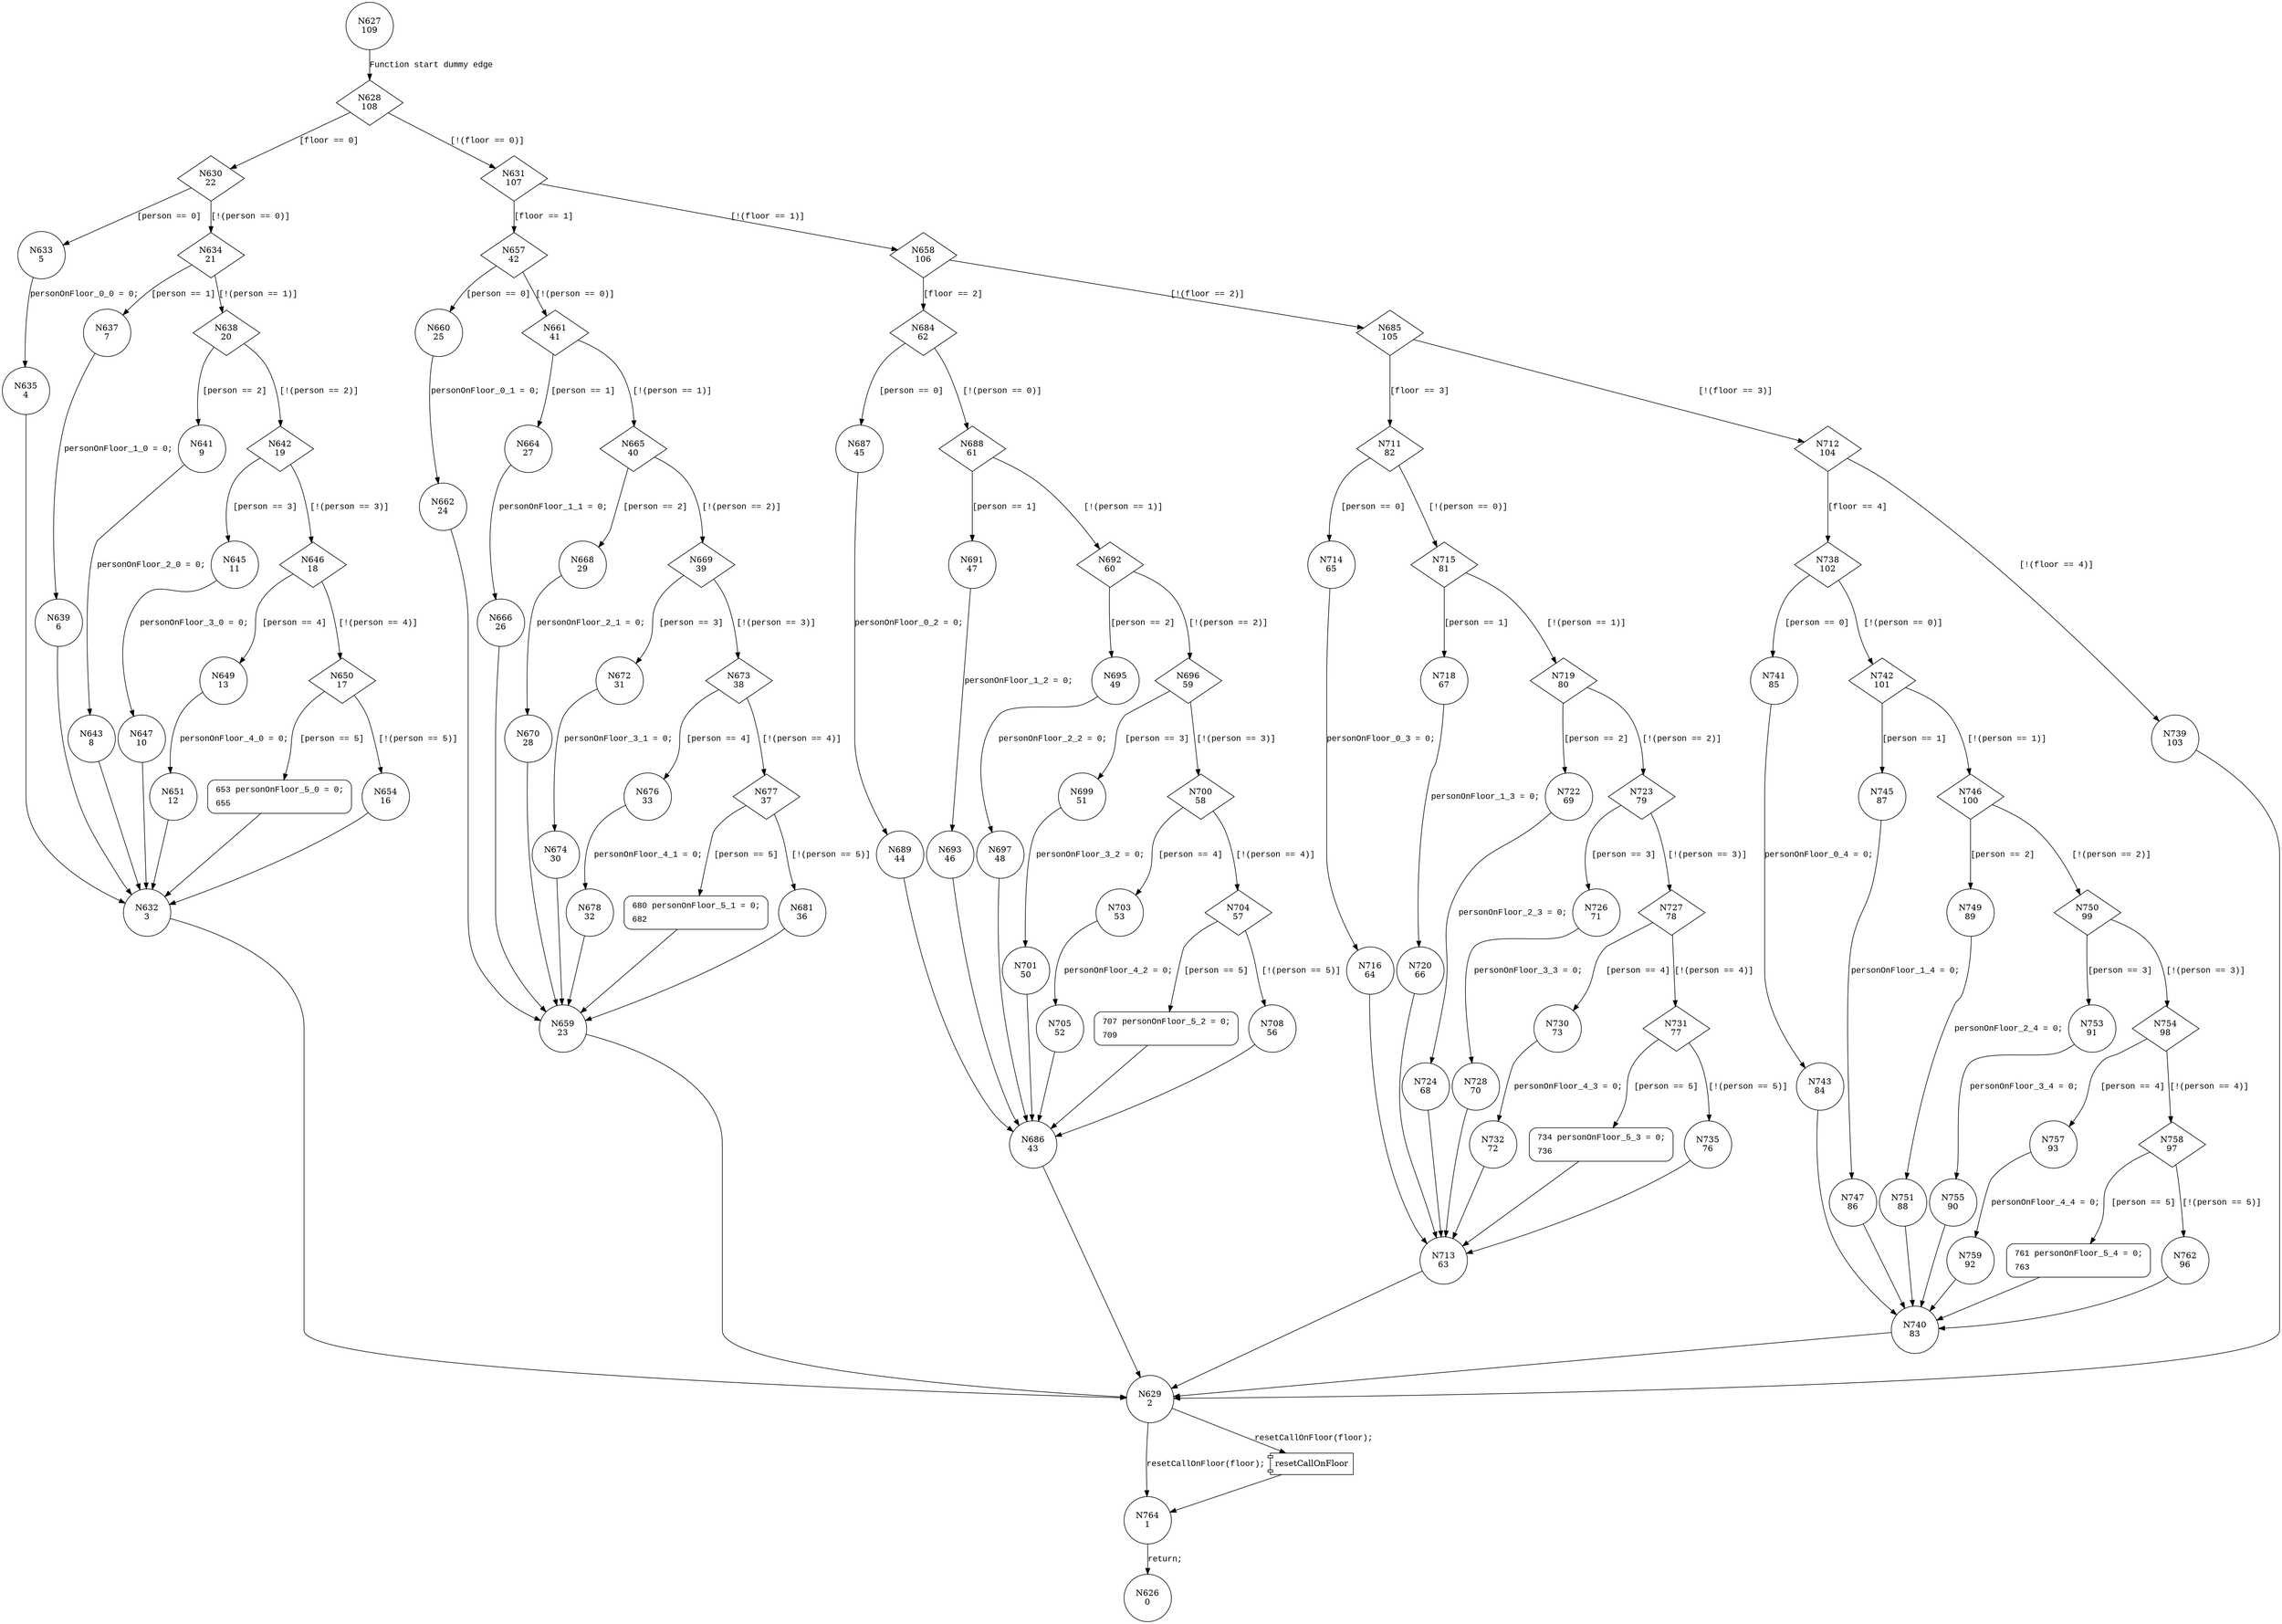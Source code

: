 digraph removePersonFromFloor {
627 [shape="circle" label="N627\n109"]
628 [shape="diamond" label="N628\n108"]
630 [shape="diamond" label="N630\n22"]
631 [shape="diamond" label="N631\n107"]
657 [shape="diamond" label="N657\n42"]
658 [shape="diamond" label="N658\n106"]
684 [shape="diamond" label="N684\n62"]
685 [shape="diamond" label="N685\n105"]
711 [shape="diamond" label="N711\n82"]
712 [shape="diamond" label="N712\n104"]
738 [shape="diamond" label="N738\n102"]
739 [shape="circle" label="N739\n103"]
629 [shape="circle" label="N629\n2"]
764 [shape="circle" label="N764\n1"]
626 [shape="circle" label="N626\n0"]
741 [shape="circle" label="N741\n85"]
742 [shape="diamond" label="N742\n101"]
745 [shape="circle" label="N745\n87"]
746 [shape="diamond" label="N746\n100"]
749 [shape="circle" label="N749\n89"]
750 [shape="diamond" label="N750\n99"]
753 [shape="circle" label="N753\n91"]
754 [shape="diamond" label="N754\n98"]
757 [shape="circle" label="N757\n93"]
758 [shape="diamond" label="N758\n97"]
761 [shape="circle" label="N761\n95"]
762 [shape="circle" label="N762\n96"]
740 [shape="circle" label="N740\n83"]
759 [shape="circle" label="N759\n92"]
755 [shape="circle" label="N755\n90"]
751 [shape="circle" label="N751\n88"]
747 [shape="circle" label="N747\n86"]
743 [shape="circle" label="N743\n84"]
714 [shape="circle" label="N714\n65"]
715 [shape="diamond" label="N715\n81"]
718 [shape="circle" label="N718\n67"]
719 [shape="diamond" label="N719\n80"]
722 [shape="circle" label="N722\n69"]
723 [shape="diamond" label="N723\n79"]
726 [shape="circle" label="N726\n71"]
727 [shape="diamond" label="N727\n78"]
730 [shape="circle" label="N730\n73"]
731 [shape="diamond" label="N731\n77"]
734 [shape="circle" label="N734\n75"]
735 [shape="circle" label="N735\n76"]
713 [shape="circle" label="N713\n63"]
732 [shape="circle" label="N732\n72"]
728 [shape="circle" label="N728\n70"]
724 [shape="circle" label="N724\n68"]
720 [shape="circle" label="N720\n66"]
716 [shape="circle" label="N716\n64"]
687 [shape="circle" label="N687\n45"]
688 [shape="diamond" label="N688\n61"]
691 [shape="circle" label="N691\n47"]
692 [shape="diamond" label="N692\n60"]
695 [shape="circle" label="N695\n49"]
696 [shape="diamond" label="N696\n59"]
699 [shape="circle" label="N699\n51"]
700 [shape="diamond" label="N700\n58"]
703 [shape="circle" label="N703\n53"]
704 [shape="diamond" label="N704\n57"]
707 [shape="circle" label="N707\n55"]
708 [shape="circle" label="N708\n56"]
686 [shape="circle" label="N686\n43"]
705 [shape="circle" label="N705\n52"]
701 [shape="circle" label="N701\n50"]
697 [shape="circle" label="N697\n48"]
693 [shape="circle" label="N693\n46"]
689 [shape="circle" label="N689\n44"]
660 [shape="circle" label="N660\n25"]
661 [shape="diamond" label="N661\n41"]
664 [shape="circle" label="N664\n27"]
665 [shape="diamond" label="N665\n40"]
668 [shape="circle" label="N668\n29"]
669 [shape="diamond" label="N669\n39"]
672 [shape="circle" label="N672\n31"]
673 [shape="diamond" label="N673\n38"]
676 [shape="circle" label="N676\n33"]
677 [shape="diamond" label="N677\n37"]
680 [shape="circle" label="N680\n35"]
681 [shape="circle" label="N681\n36"]
659 [shape="circle" label="N659\n23"]
678 [shape="circle" label="N678\n32"]
674 [shape="circle" label="N674\n30"]
670 [shape="circle" label="N670\n28"]
666 [shape="circle" label="N666\n26"]
662 [shape="circle" label="N662\n24"]
633 [shape="circle" label="N633\n5"]
634 [shape="diamond" label="N634\n21"]
637 [shape="circle" label="N637\n7"]
638 [shape="diamond" label="N638\n20"]
641 [shape="circle" label="N641\n9"]
642 [shape="diamond" label="N642\n19"]
645 [shape="circle" label="N645\n11"]
646 [shape="diamond" label="N646\n18"]
649 [shape="circle" label="N649\n13"]
650 [shape="diamond" label="N650\n17"]
653 [shape="circle" label="N653\n15"]
654 [shape="circle" label="N654\n16"]
632 [shape="circle" label="N632\n3"]
651 [shape="circle" label="N651\n12"]
647 [shape="circle" label="N647\n10"]
643 [shape="circle" label="N643\n8"]
639 [shape="circle" label="N639\n6"]
635 [shape="circle" label="N635\n4"]
761 [style="filled,bold" penwidth="1" fillcolor="white" fontname="Courier New" shape="Mrecord" label=<<table border="0" cellborder="0" cellpadding="3" bgcolor="white"><tr><td align="right">761</td><td align="left">personOnFloor_5_4 = 0;</td></tr><tr><td align="right">763</td><td align="left"></td></tr></table>>]
761 -> 740[label=""]
734 [style="filled,bold" penwidth="1" fillcolor="white" fontname="Courier New" shape="Mrecord" label=<<table border="0" cellborder="0" cellpadding="3" bgcolor="white"><tr><td align="right">734</td><td align="left">personOnFloor_5_3 = 0;</td></tr><tr><td align="right">736</td><td align="left"></td></tr></table>>]
734 -> 713[label=""]
707 [style="filled,bold" penwidth="1" fillcolor="white" fontname="Courier New" shape="Mrecord" label=<<table border="0" cellborder="0" cellpadding="3" bgcolor="white"><tr><td align="right">707</td><td align="left">personOnFloor_5_2 = 0;</td></tr><tr><td align="right">709</td><td align="left"></td></tr></table>>]
707 -> 686[label=""]
680 [style="filled,bold" penwidth="1" fillcolor="white" fontname="Courier New" shape="Mrecord" label=<<table border="0" cellborder="0" cellpadding="3" bgcolor="white"><tr><td align="right">680</td><td align="left">personOnFloor_5_1 = 0;</td></tr><tr><td align="right">682</td><td align="left"></td></tr></table>>]
680 -> 659[label=""]
653 [style="filled,bold" penwidth="1" fillcolor="white" fontname="Courier New" shape="Mrecord" label=<<table border="0" cellborder="0" cellpadding="3" bgcolor="white"><tr><td align="right">653</td><td align="left">personOnFloor_5_0 = 0;</td></tr><tr><td align="right">655</td><td align="left"></td></tr></table>>]
653 -> 632[label=""]
627 -> 628 [label="Function start dummy edge" fontname="Courier New"]
628 -> 630 [label="[floor == 0]" fontname="Courier New"]
628 -> 631 [label="[!(floor == 0)]" fontname="Courier New"]
631 -> 657 [label="[floor == 1]" fontname="Courier New"]
631 -> 658 [label="[!(floor == 1)]" fontname="Courier New"]
658 -> 684 [label="[floor == 2]" fontname="Courier New"]
658 -> 685 [label="[!(floor == 2)]" fontname="Courier New"]
685 -> 711 [label="[floor == 3]" fontname="Courier New"]
685 -> 712 [label="[!(floor == 3)]" fontname="Courier New"]
712 -> 738 [label="[floor == 4]" fontname="Courier New"]
712 -> 739 [label="[!(floor == 4)]" fontname="Courier New"]
100146 [shape="component" label="resetCallOnFloor"]
629 -> 100146 [label="resetCallOnFloor(floor);" fontname="Courier New"]
100146 -> 764 [label="" fontname="Courier New"]
629 -> 764 [label="resetCallOnFloor(floor);" fontname="Courier New"]
764 -> 626 [label="return;" fontname="Courier New"]
738 -> 741 [label="[person == 0]" fontname="Courier New"]
738 -> 742 [label="[!(person == 0)]" fontname="Courier New"]
742 -> 745 [label="[person == 1]" fontname="Courier New"]
742 -> 746 [label="[!(person == 1)]" fontname="Courier New"]
746 -> 749 [label="[person == 2]" fontname="Courier New"]
746 -> 750 [label="[!(person == 2)]" fontname="Courier New"]
750 -> 753 [label="[person == 3]" fontname="Courier New"]
750 -> 754 [label="[!(person == 3)]" fontname="Courier New"]
754 -> 757 [label="[person == 4]" fontname="Courier New"]
754 -> 758 [label="[!(person == 4)]" fontname="Courier New"]
758 -> 761 [label="[person == 5]" fontname="Courier New"]
758 -> 762 [label="[!(person == 5)]" fontname="Courier New"]
740 -> 629 [label="" fontname="Courier New"]
757 -> 759 [label="personOnFloor_4_4 = 0;" fontname="Courier New"]
753 -> 755 [label="personOnFloor_3_4 = 0;" fontname="Courier New"]
749 -> 751 [label="personOnFloor_2_4 = 0;" fontname="Courier New"]
745 -> 747 [label="personOnFloor_1_4 = 0;" fontname="Courier New"]
741 -> 743 [label="personOnFloor_0_4 = 0;" fontname="Courier New"]
711 -> 714 [label="[person == 0]" fontname="Courier New"]
711 -> 715 [label="[!(person == 0)]" fontname="Courier New"]
715 -> 718 [label="[person == 1]" fontname="Courier New"]
715 -> 719 [label="[!(person == 1)]" fontname="Courier New"]
719 -> 722 [label="[person == 2]" fontname="Courier New"]
719 -> 723 [label="[!(person == 2)]" fontname="Courier New"]
723 -> 726 [label="[person == 3]" fontname="Courier New"]
723 -> 727 [label="[!(person == 3)]" fontname="Courier New"]
727 -> 730 [label="[person == 4]" fontname="Courier New"]
727 -> 731 [label="[!(person == 4)]" fontname="Courier New"]
731 -> 734 [label="[person == 5]" fontname="Courier New"]
731 -> 735 [label="[!(person == 5)]" fontname="Courier New"]
713 -> 629 [label="" fontname="Courier New"]
730 -> 732 [label="personOnFloor_4_3 = 0;" fontname="Courier New"]
726 -> 728 [label="personOnFloor_3_3 = 0;" fontname="Courier New"]
722 -> 724 [label="personOnFloor_2_3 = 0;" fontname="Courier New"]
718 -> 720 [label="personOnFloor_1_3 = 0;" fontname="Courier New"]
714 -> 716 [label="personOnFloor_0_3 = 0;" fontname="Courier New"]
684 -> 687 [label="[person == 0]" fontname="Courier New"]
684 -> 688 [label="[!(person == 0)]" fontname="Courier New"]
688 -> 691 [label="[person == 1]" fontname="Courier New"]
688 -> 692 [label="[!(person == 1)]" fontname="Courier New"]
692 -> 695 [label="[person == 2]" fontname="Courier New"]
692 -> 696 [label="[!(person == 2)]" fontname="Courier New"]
696 -> 699 [label="[person == 3]" fontname="Courier New"]
696 -> 700 [label="[!(person == 3)]" fontname="Courier New"]
700 -> 703 [label="[person == 4]" fontname="Courier New"]
700 -> 704 [label="[!(person == 4)]" fontname="Courier New"]
704 -> 707 [label="[person == 5]" fontname="Courier New"]
704 -> 708 [label="[!(person == 5)]" fontname="Courier New"]
686 -> 629 [label="" fontname="Courier New"]
703 -> 705 [label="personOnFloor_4_2 = 0;" fontname="Courier New"]
699 -> 701 [label="personOnFloor_3_2 = 0;" fontname="Courier New"]
695 -> 697 [label="personOnFloor_2_2 = 0;" fontname="Courier New"]
691 -> 693 [label="personOnFloor_1_2 = 0;" fontname="Courier New"]
687 -> 689 [label="personOnFloor_0_2 = 0;" fontname="Courier New"]
657 -> 660 [label="[person == 0]" fontname="Courier New"]
657 -> 661 [label="[!(person == 0)]" fontname="Courier New"]
661 -> 664 [label="[person == 1]" fontname="Courier New"]
661 -> 665 [label="[!(person == 1)]" fontname="Courier New"]
665 -> 668 [label="[person == 2]" fontname="Courier New"]
665 -> 669 [label="[!(person == 2)]" fontname="Courier New"]
669 -> 672 [label="[person == 3]" fontname="Courier New"]
669 -> 673 [label="[!(person == 3)]" fontname="Courier New"]
673 -> 676 [label="[person == 4]" fontname="Courier New"]
673 -> 677 [label="[!(person == 4)]" fontname="Courier New"]
677 -> 680 [label="[person == 5]" fontname="Courier New"]
677 -> 681 [label="[!(person == 5)]" fontname="Courier New"]
659 -> 629 [label="" fontname="Courier New"]
676 -> 678 [label="personOnFloor_4_1 = 0;" fontname="Courier New"]
672 -> 674 [label="personOnFloor_3_1 = 0;" fontname="Courier New"]
668 -> 670 [label="personOnFloor_2_1 = 0;" fontname="Courier New"]
664 -> 666 [label="personOnFloor_1_1 = 0;" fontname="Courier New"]
660 -> 662 [label="personOnFloor_0_1 = 0;" fontname="Courier New"]
630 -> 633 [label="[person == 0]" fontname="Courier New"]
630 -> 634 [label="[!(person == 0)]" fontname="Courier New"]
634 -> 637 [label="[person == 1]" fontname="Courier New"]
634 -> 638 [label="[!(person == 1)]" fontname="Courier New"]
638 -> 641 [label="[person == 2]" fontname="Courier New"]
638 -> 642 [label="[!(person == 2)]" fontname="Courier New"]
642 -> 645 [label="[person == 3]" fontname="Courier New"]
642 -> 646 [label="[!(person == 3)]" fontname="Courier New"]
646 -> 649 [label="[person == 4]" fontname="Courier New"]
646 -> 650 [label="[!(person == 4)]" fontname="Courier New"]
650 -> 653 [label="[person == 5]" fontname="Courier New"]
650 -> 654 [label="[!(person == 5)]" fontname="Courier New"]
632 -> 629 [label="" fontname="Courier New"]
649 -> 651 [label="personOnFloor_4_0 = 0;" fontname="Courier New"]
645 -> 647 [label="personOnFloor_3_0 = 0;" fontname="Courier New"]
641 -> 643 [label="personOnFloor_2_0 = 0;" fontname="Courier New"]
637 -> 639 [label="personOnFloor_1_0 = 0;" fontname="Courier New"]
633 -> 635 [label="personOnFloor_0_0 = 0;" fontname="Courier New"]
739 -> 629 [label="" fontname="Courier New"]
762 -> 740 [label="" fontname="Courier New"]
759 -> 740 [label="" fontname="Courier New"]
755 -> 740 [label="" fontname="Courier New"]
751 -> 740 [label="" fontname="Courier New"]
747 -> 740 [label="" fontname="Courier New"]
743 -> 740 [label="" fontname="Courier New"]
735 -> 713 [label="" fontname="Courier New"]
732 -> 713 [label="" fontname="Courier New"]
728 -> 713 [label="" fontname="Courier New"]
724 -> 713 [label="" fontname="Courier New"]
720 -> 713 [label="" fontname="Courier New"]
716 -> 713 [label="" fontname="Courier New"]
708 -> 686 [label="" fontname="Courier New"]
705 -> 686 [label="" fontname="Courier New"]
701 -> 686 [label="" fontname="Courier New"]
697 -> 686 [label="" fontname="Courier New"]
693 -> 686 [label="" fontname="Courier New"]
689 -> 686 [label="" fontname="Courier New"]
681 -> 659 [label="" fontname="Courier New"]
678 -> 659 [label="" fontname="Courier New"]
674 -> 659 [label="" fontname="Courier New"]
670 -> 659 [label="" fontname="Courier New"]
666 -> 659 [label="" fontname="Courier New"]
662 -> 659 [label="" fontname="Courier New"]
654 -> 632 [label="" fontname="Courier New"]
651 -> 632 [label="" fontname="Courier New"]
647 -> 632 [label="" fontname="Courier New"]
643 -> 632 [label="" fontname="Courier New"]
639 -> 632 [label="" fontname="Courier New"]
635 -> 632 [label="" fontname="Courier New"]
}